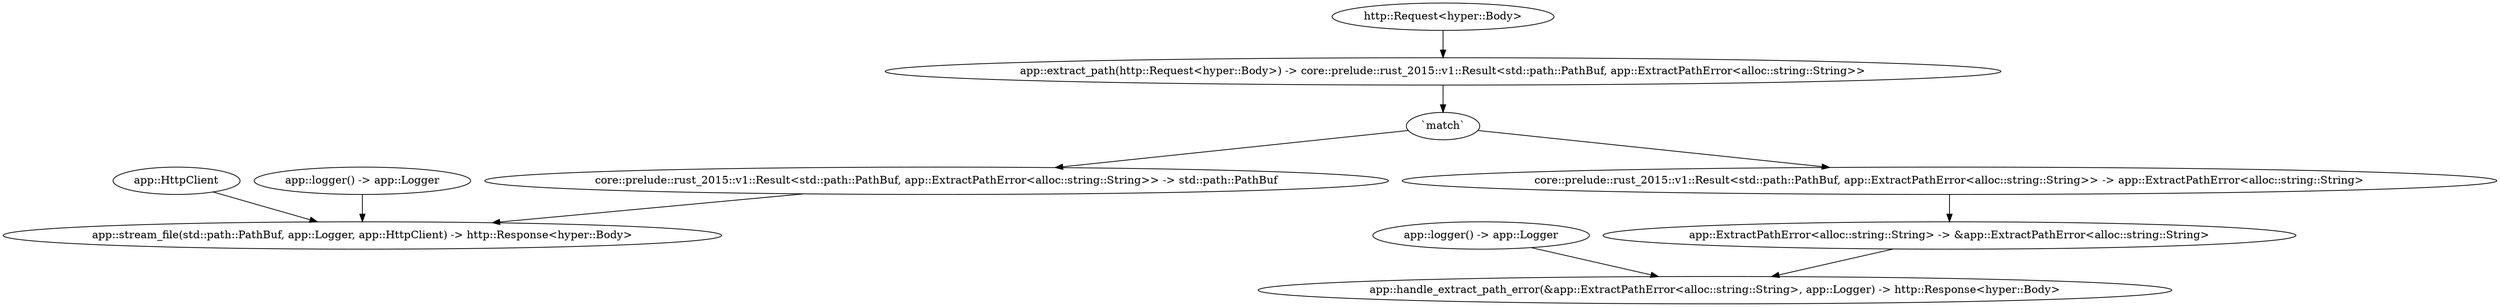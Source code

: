 digraph "/home" {
    0 [ label = "app::stream_file(std::path::PathBuf, app::Logger, app::HttpClient) -> http::Response<hyper::Body>"]
    1 [ label = "app::HttpClient"]
    2 [ label = "app::logger() -> app::Logger"]
    3 [ label = "core::prelude::rust_2015::v1::Result<std::path::PathBuf, app::ExtractPathError<alloc::string::String>> -> std::path::PathBuf"]
    4 [ label = "app::extract_path(http::Request<hyper::Body>) -> core::prelude::rust_2015::v1::Result<std::path::PathBuf, app::ExtractPathError<alloc::string::String>>"]
    5 [ label = "http::Request<hyper::Body>"]
    6 [ label = "`match`"]
    7 [ label = "core::prelude::rust_2015::v1::Result<std::path::PathBuf, app::ExtractPathError<alloc::string::String>> -> app::ExtractPathError<alloc::string::String>"]
    8 [ label = "app::ExtractPathError<alloc::string::String> -> &app::ExtractPathError<alloc::string::String>"]
    9 [ label = "app::handle_extract_path_error(&app::ExtractPathError<alloc::string::String>, app::Logger) -> http::Response<hyper::Body>"]
    10 [ label = "app::logger() -> app::Logger"]
    1 -> 0 [ ]
    2 -> 0 [ ]
    3 -> 0 [ ]
    6 -> 3 [ ]
    5 -> 4 [ ]
    4 -> 6 [ ]
    6 -> 7 [ ]
    7 -> 8 [ ]
    8 -> 9 [ ]
    10 -> 9 [ ]
}
digraph app_state {
    0 [ label = "crate::ApplicationState(app::HttpClient) -> crate::ApplicationState"]
    1 [ label = "app::http_client(app::Config) -> app::HttpClient"]
    2 [ label = "app::Config"]
    1 -> 0 [ ]
    2 -> 1 [ ]
}